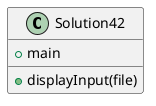 @startuml
'https://plantuml.com/class-diagram

class Solution42{
+main
+displayInput(file)
}



@enduml